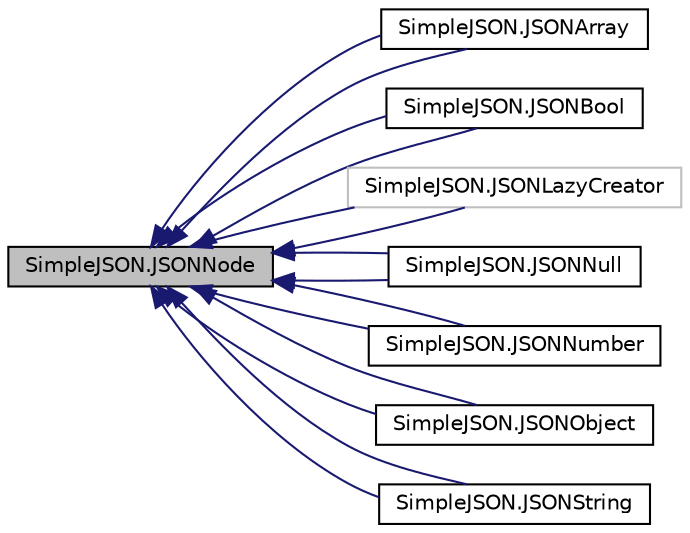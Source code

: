digraph "SimpleJSON.JSONNode"
{
  edge [fontname="Helvetica",fontsize="10",labelfontname="Helvetica",labelfontsize="10"];
  node [fontname="Helvetica",fontsize="10",shape=record];
  rankdir="LR";
  Node1 [label="SimpleJSON.JSONNode",height=0.2,width=0.4,color="black", fillcolor="grey75", style="filled", fontcolor="black"];
  Node1 -> Node2 [dir="back",color="midnightblue",fontsize="10",style="solid",fontname="Helvetica"];
  Node2 [label="SimpleJSON.JSONArray",height=0.2,width=0.4,color="black", fillcolor="white", style="filled",URL="$df/dd1/classSimpleJSON_1_1JSONArray.html"];
  Node1 -> Node2 [dir="back",color="midnightblue",fontsize="10",style="solid",fontname="Helvetica"];
  Node1 -> Node3 [dir="back",color="midnightblue",fontsize="10",style="solid",fontname="Helvetica"];
  Node3 [label="SimpleJSON.JSONBool",height=0.2,width=0.4,color="black", fillcolor="white", style="filled",URL="$df/d48/classSimpleJSON_1_1JSONBool.html"];
  Node1 -> Node3 [dir="back",color="midnightblue",fontsize="10",style="solid",fontname="Helvetica"];
  Node1 -> Node4 [dir="back",color="midnightblue",fontsize="10",style="solid",fontname="Helvetica"];
  Node4 [label="SimpleJSON.JSONLazyCreator",height=0.2,width=0.4,color="grey75", fillcolor="white", style="filled"];
  Node1 -> Node4 [dir="back",color="midnightblue",fontsize="10",style="solid",fontname="Helvetica"];
  Node1 -> Node5 [dir="back",color="midnightblue",fontsize="10",style="solid",fontname="Helvetica"];
  Node5 [label="SimpleJSON.JSONNull",height=0.2,width=0.4,color="black", fillcolor="white", style="filled",URL="$d6/d11/classSimpleJSON_1_1JSONNull.html"];
  Node1 -> Node5 [dir="back",color="midnightblue",fontsize="10",style="solid",fontname="Helvetica"];
  Node1 -> Node6 [dir="back",color="midnightblue",fontsize="10",style="solid",fontname="Helvetica"];
  Node6 [label="SimpleJSON.JSONNumber",height=0.2,width=0.4,color="black", fillcolor="white", style="filled",URL="$d9/d6d/classSimpleJSON_1_1JSONNumber.html"];
  Node1 -> Node6 [dir="back",color="midnightblue",fontsize="10",style="solid",fontname="Helvetica"];
  Node1 -> Node7 [dir="back",color="midnightblue",fontsize="10",style="solid",fontname="Helvetica"];
  Node7 [label="SimpleJSON.JSONObject",height=0.2,width=0.4,color="black", fillcolor="white", style="filled",URL="$d3/df5/classSimpleJSON_1_1JSONObject.html"];
  Node1 -> Node7 [dir="back",color="midnightblue",fontsize="10",style="solid",fontname="Helvetica"];
  Node1 -> Node8 [dir="back",color="midnightblue",fontsize="10",style="solid",fontname="Helvetica"];
  Node8 [label="SimpleJSON.JSONString",height=0.2,width=0.4,color="black", fillcolor="white", style="filled",URL="$de/d6e/classSimpleJSON_1_1JSONString.html"];
  Node1 -> Node8 [dir="back",color="midnightblue",fontsize="10",style="solid",fontname="Helvetica"];
}
